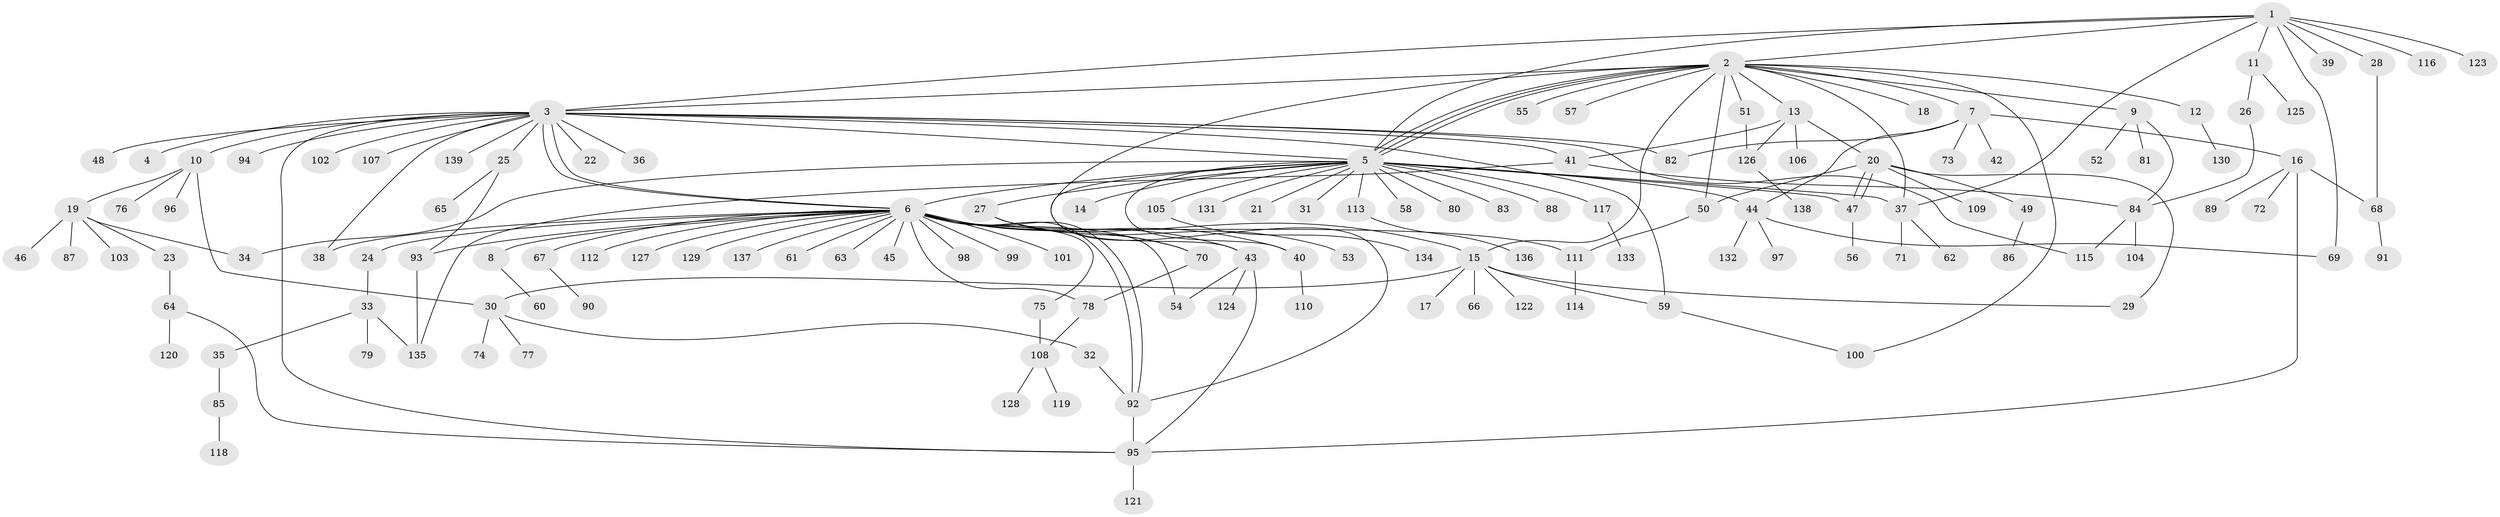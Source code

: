 // Generated by graph-tools (version 1.1) at 2025/26/03/09/25 03:26:08]
// undirected, 139 vertices, 183 edges
graph export_dot {
graph [start="1"]
  node [color=gray90,style=filled];
  1;
  2;
  3;
  4;
  5;
  6;
  7;
  8;
  9;
  10;
  11;
  12;
  13;
  14;
  15;
  16;
  17;
  18;
  19;
  20;
  21;
  22;
  23;
  24;
  25;
  26;
  27;
  28;
  29;
  30;
  31;
  32;
  33;
  34;
  35;
  36;
  37;
  38;
  39;
  40;
  41;
  42;
  43;
  44;
  45;
  46;
  47;
  48;
  49;
  50;
  51;
  52;
  53;
  54;
  55;
  56;
  57;
  58;
  59;
  60;
  61;
  62;
  63;
  64;
  65;
  66;
  67;
  68;
  69;
  70;
  71;
  72;
  73;
  74;
  75;
  76;
  77;
  78;
  79;
  80;
  81;
  82;
  83;
  84;
  85;
  86;
  87;
  88;
  89;
  90;
  91;
  92;
  93;
  94;
  95;
  96;
  97;
  98;
  99;
  100;
  101;
  102;
  103;
  104;
  105;
  106;
  107;
  108;
  109;
  110;
  111;
  112;
  113;
  114;
  115;
  116;
  117;
  118;
  119;
  120;
  121;
  122;
  123;
  124;
  125;
  126;
  127;
  128;
  129;
  130;
  131;
  132;
  133;
  134;
  135;
  136;
  137;
  138;
  139;
  1 -- 2;
  1 -- 3;
  1 -- 5;
  1 -- 11;
  1 -- 28;
  1 -- 37;
  1 -- 39;
  1 -- 69;
  1 -- 116;
  1 -- 123;
  2 -- 3;
  2 -- 5;
  2 -- 5;
  2 -- 5;
  2 -- 7;
  2 -- 9;
  2 -- 12;
  2 -- 13;
  2 -- 15;
  2 -- 18;
  2 -- 37;
  2 -- 50;
  2 -- 51;
  2 -- 55;
  2 -- 57;
  2 -- 92;
  2 -- 100;
  3 -- 4;
  3 -- 5;
  3 -- 6;
  3 -- 6;
  3 -- 10;
  3 -- 22;
  3 -- 25;
  3 -- 36;
  3 -- 38;
  3 -- 41;
  3 -- 48;
  3 -- 59;
  3 -- 82;
  3 -- 94;
  3 -- 95;
  3 -- 102;
  3 -- 107;
  3 -- 115;
  3 -- 139;
  5 -- 6;
  5 -- 14;
  5 -- 21;
  5 -- 27;
  5 -- 31;
  5 -- 34;
  5 -- 37;
  5 -- 40;
  5 -- 43;
  5 -- 44;
  5 -- 47;
  5 -- 58;
  5 -- 80;
  5 -- 83;
  5 -- 88;
  5 -- 105;
  5 -- 113;
  5 -- 117;
  5 -- 131;
  6 -- 8;
  6 -- 15;
  6 -- 24;
  6 -- 38;
  6 -- 40;
  6 -- 43;
  6 -- 45;
  6 -- 54;
  6 -- 61;
  6 -- 63;
  6 -- 67;
  6 -- 70;
  6 -- 75;
  6 -- 78;
  6 -- 92;
  6 -- 92;
  6 -- 93;
  6 -- 98;
  6 -- 99;
  6 -- 101;
  6 -- 111;
  6 -- 112;
  6 -- 127;
  6 -- 129;
  6 -- 137;
  7 -- 16;
  7 -- 42;
  7 -- 44;
  7 -- 73;
  7 -- 82;
  8 -- 60;
  9 -- 52;
  9 -- 81;
  9 -- 84;
  10 -- 19;
  10 -- 30;
  10 -- 76;
  10 -- 96;
  11 -- 26;
  11 -- 125;
  12 -- 130;
  13 -- 20;
  13 -- 41;
  13 -- 106;
  13 -- 126;
  15 -- 17;
  15 -- 29;
  15 -- 30;
  15 -- 59;
  15 -- 66;
  15 -- 122;
  16 -- 68;
  16 -- 72;
  16 -- 89;
  16 -- 95;
  19 -- 23;
  19 -- 34;
  19 -- 46;
  19 -- 87;
  19 -- 103;
  20 -- 29;
  20 -- 47;
  20 -- 47;
  20 -- 49;
  20 -- 50;
  20 -- 109;
  23 -- 64;
  24 -- 33;
  25 -- 65;
  25 -- 93;
  26 -- 84;
  27 -- 53;
  27 -- 70;
  28 -- 68;
  30 -- 32;
  30 -- 74;
  30 -- 77;
  32 -- 92;
  33 -- 35;
  33 -- 79;
  33 -- 135;
  35 -- 85;
  37 -- 62;
  37 -- 71;
  40 -- 110;
  41 -- 84;
  41 -- 135;
  43 -- 54;
  43 -- 95;
  43 -- 124;
  44 -- 69;
  44 -- 97;
  44 -- 132;
  47 -- 56;
  49 -- 86;
  50 -- 111;
  51 -- 126;
  59 -- 100;
  64 -- 95;
  64 -- 120;
  67 -- 90;
  68 -- 91;
  70 -- 78;
  75 -- 108;
  78 -- 108;
  84 -- 104;
  84 -- 115;
  85 -- 118;
  92 -- 95;
  93 -- 135;
  95 -- 121;
  105 -- 134;
  108 -- 119;
  108 -- 128;
  111 -- 114;
  113 -- 136;
  117 -- 133;
  126 -- 138;
}
